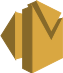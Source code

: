 <?xml version="1.0" encoding="UTF-8"?>
<dia:diagram xmlns:dia="http://www.lysator.liu.se/~alla/dia/">
  <dia:layer name="Fondo" visible="true" active="true">
    <dia:group>
      <dia:group>
        <dia:object type="Standard - Polygon" version="0" id="O0">
          <dia:attribute name="obj_pos">
            <dia:point val="1.687,1.274"/>
          </dia:attribute>
          <dia:attribute name="obj_bb">
            <dia:rectangle val="0.957,1.274;1.687,3.606"/>
          </dia:attribute>
          <dia:attribute name="poly_points">
            <dia:point val="1.687,1.274"/>
            <dia:point val="0.957,2.437"/>
            <dia:point val="1.687,3.606"/>
          </dia:attribute>
          <dia:attribute name="line_color">
            <dia:color val="#876929"/>
          </dia:attribute>
          <dia:attribute name="line_width">
            <dia:real val="0"/>
          </dia:attribute>
          <dia:attribute name="inner_color">
            <dia:color val="#876929"/>
          </dia:attribute>
          <dia:attribute name="show_background">
            <dia:boolean val="true"/>
          </dia:attribute>
        </dia:object>
        <dia:object type="Standard - Polygon" version="0" id="O1">
          <dia:attribute name="obj_pos">
            <dia:point val="2.502,3.39"/>
          </dia:attribute>
          <dia:attribute name="obj_bb">
            <dia:rectangle val="1.687,1.274;2.502,3.599"/>
          </dia:attribute>
          <dia:attribute name="poly_points">
            <dia:point val="2.502,3.39"/>
            <dia:point val="1.687,3.599"/>
            <dia:point val="1.687,1.274"/>
            <dia:point val="2.502,1.483"/>
          </dia:attribute>
          <dia:attribute name="line_color">
            <dia:color val="#d9a741"/>
          </dia:attribute>
          <dia:attribute name="line_width">
            <dia:real val="0"/>
          </dia:attribute>
          <dia:attribute name="inner_color">
            <dia:color val="#d9a741"/>
          </dia:attribute>
          <dia:attribute name="show_background">
            <dia:boolean val="true"/>
          </dia:attribute>
        </dia:object>
        <dia:object type="Standard - Polygon" version="0" id="O2">
          <dia:attribute name="obj_pos">
            <dia:point val="3.096,2.173"/>
          </dia:attribute>
          <dia:attribute name="obj_bb">
            <dia:rectangle val="3.096,1.567;4.043,2.713"/>
          </dia:attribute>
          <dia:attribute name="poly_points">
            <dia:point val="3.096,2.173"/>
            <dia:point val="3.474,2.713"/>
            <dia:point val="4.043,1.567"/>
            <dia:point val="3.65,1.632"/>
          </dia:attribute>
          <dia:attribute name="line_color">
            <dia:color val="#876929"/>
          </dia:attribute>
          <dia:attribute name="line_width">
            <dia:real val="0"/>
          </dia:attribute>
          <dia:attribute name="inner_color">
            <dia:color val="#876929"/>
          </dia:attribute>
          <dia:attribute name="show_background">
            <dia:boolean val="true"/>
          </dia:attribute>
        </dia:object>
        <dia:object type="Standard - Polygon" version="0" id="O3">
          <dia:attribute name="obj_pos">
            <dia:point val="2.993,2.192"/>
          </dia:attribute>
          <dia:attribute name="obj_bb">
            <dia:rectangle val="2.299,0.7;3.474,2.192"/>
          </dia:attribute>
          <dia:attribute name="poly_points">
            <dia:point val="2.993,2.192"/>
            <dia:point val="3.474,2.163"/>
            <dia:point val="2.748,0.7"/>
            <dia:point val="2.299,0.896"/>
          </dia:attribute>
          <dia:attribute name="line_color">
            <dia:color val="#876929"/>
          </dia:attribute>
          <dia:attribute name="line_width">
            <dia:real val="0"/>
          </dia:attribute>
          <dia:attribute name="inner_color">
            <dia:color val="#876929"/>
          </dia:attribute>
          <dia:attribute name="show_background">
            <dia:boolean val="true"/>
          </dia:attribute>
        </dia:object>
        <dia:object type="Standard - Polygon" version="0" id="O4">
          <dia:attribute name="obj_pos">
            <dia:point val="2.748,0.7"/>
          </dia:attribute>
          <dia:attribute name="obj_bb">
            <dia:rectangle val="2.748,0.7;3.95,2.163"/>
          </dia:attribute>
          <dia:attribute name="poly_points">
            <dia:point val="2.748,0.7"/>
            <dia:point val="3.95,1.301"/>
            <dia:point val="3.474,2.163"/>
          </dia:attribute>
          <dia:attribute name="line_color">
            <dia:color val="#d9a741"/>
          </dia:attribute>
          <dia:attribute name="line_width">
            <dia:real val="0"/>
          </dia:attribute>
          <dia:attribute name="inner_color">
            <dia:color val="#d9a741"/>
          </dia:attribute>
          <dia:attribute name="show_background">
            <dia:boolean val="true"/>
          </dia:attribute>
        </dia:object>
        <dia:object type="Standard - Polygon" version="0" id="O5">
          <dia:attribute name="obj_pos">
            <dia:point val="4.043,1.567"/>
          </dia:attribute>
          <dia:attribute name="obj_bb">
            <dia:rectangle val="2.502,0.949;4.043,4.3"/>
          </dia:attribute>
          <dia:attribute name="poly_points">
            <dia:point val="4.043,1.567"/>
            <dia:point val="4.043,3.529"/>
            <dia:point val="2.502,4.3"/>
            <dia:point val="2.502,0.949"/>
            <dia:point val="3.474,2.713"/>
          </dia:attribute>
          <dia:attribute name="line_color">
            <dia:color val="#d9a741"/>
          </dia:attribute>
          <dia:attribute name="line_width">
            <dia:real val="0"/>
          </dia:attribute>
          <dia:attribute name="inner_color">
            <dia:color val="#d9a741"/>
          </dia:attribute>
          <dia:attribute name="show_background">
            <dia:boolean val="true"/>
          </dia:attribute>
        </dia:object>
        <dia:object type="Standard - Polygon" version="0" id="O6">
          <dia:attribute name="obj_pos">
            <dia:point val="2.502,0.949"/>
          </dia:attribute>
          <dia:attribute name="obj_bb">
            <dia:rectangle val="2.041,0.949;2.502,4.3"/>
          </dia:attribute>
          <dia:attribute name="poly_points">
            <dia:point val="2.502,0.949"/>
            <dia:point val="2.502,4.3"/>
            <dia:point val="2.041,4.069"/>
            <dia:point val="2.041,1.134"/>
            <dia:point val="2.502,0.949"/>
          </dia:attribute>
          <dia:attribute name="line_color">
            <dia:color val="#876929"/>
          </dia:attribute>
          <dia:attribute name="line_width">
            <dia:real val="0"/>
          </dia:attribute>
          <dia:attribute name="inner_color">
            <dia:color val="#876929"/>
          </dia:attribute>
          <dia:attribute name="show_background">
            <dia:boolean val="true"/>
          </dia:attribute>
        </dia:object>
      </dia:group>
    </dia:group>
  </dia:layer>
</dia:diagram>
